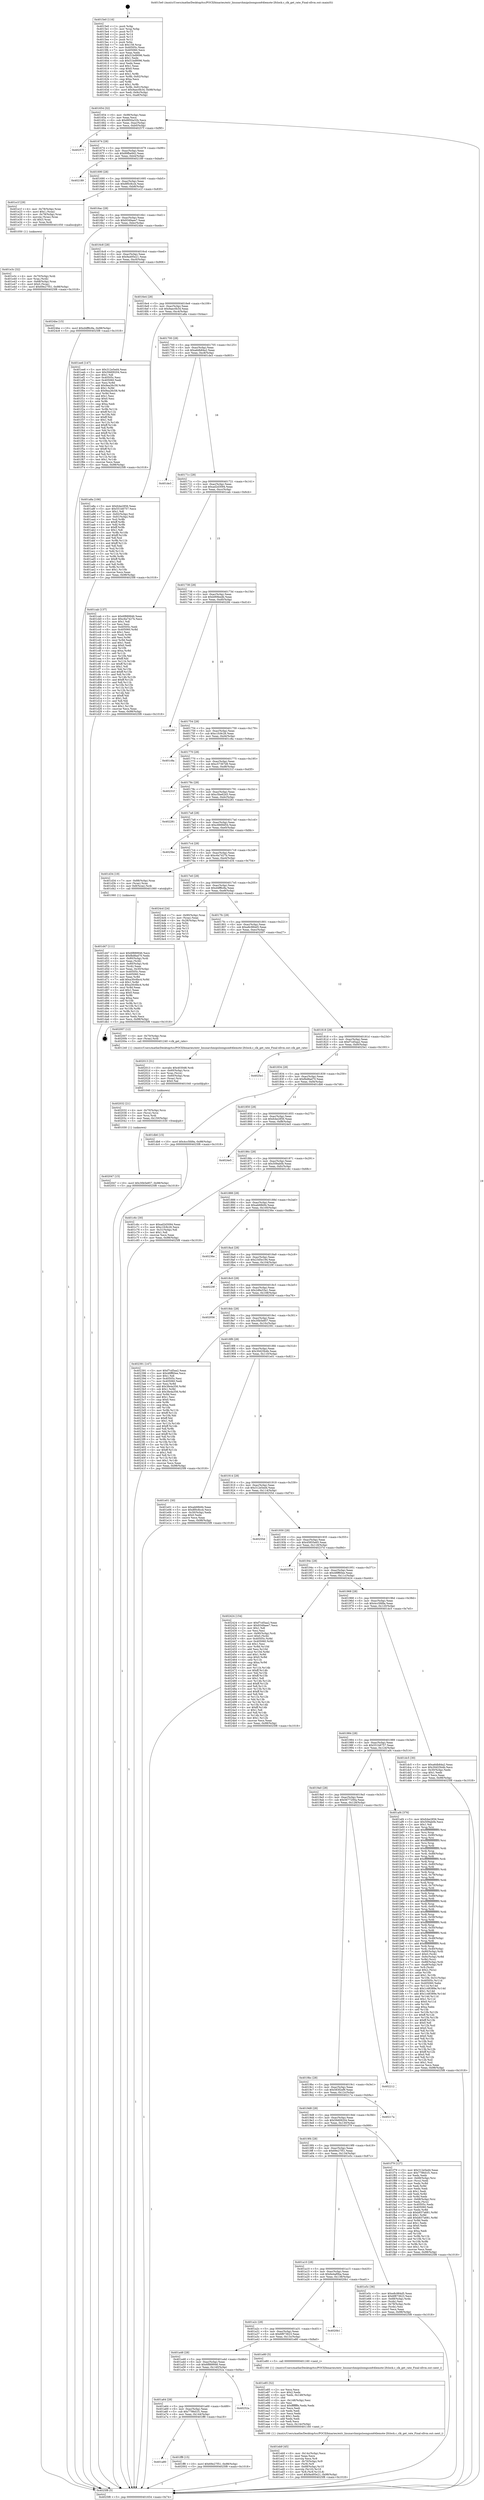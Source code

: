 digraph "0x4015e0" {
  label = "0x4015e0 (/mnt/c/Users/mathe/Desktop/tcc/POCII/binaries/extr_linuxarchmipsloongson64lemote-2fclock.c_clk_get_rate_Final-ollvm.out::main(0))"
  labelloc = "t"
  node[shape=record]

  Entry [label="",width=0.3,height=0.3,shape=circle,fillcolor=black,style=filled]
  "0x401654" [label="{
     0x401654 [32]\l
     | [instrs]\l
     &nbsp;&nbsp;0x401654 \<+6\>: mov -0x98(%rbp),%eax\l
     &nbsp;&nbsp;0x40165a \<+2\>: mov %eax,%ecx\l
     &nbsp;&nbsp;0x40165c \<+6\>: sub $0x8950a32b,%ecx\l
     &nbsp;&nbsp;0x401662 \<+6\>: mov %eax,-0xac(%rbp)\l
     &nbsp;&nbsp;0x401668 \<+6\>: mov %ecx,-0xb0(%rbp)\l
     &nbsp;&nbsp;0x40166e \<+6\>: je 000000000040257f \<main+0xf9f\>\l
  }"]
  "0x40257f" [label="{
     0x40257f\l
  }", style=dashed]
  "0x401674" [label="{
     0x401674 [28]\l
     | [instrs]\l
     &nbsp;&nbsp;0x401674 \<+5\>: jmp 0000000000401679 \<main+0x99\>\l
     &nbsp;&nbsp;0x401679 \<+6\>: mov -0xac(%rbp),%eax\l
     &nbsp;&nbsp;0x40167f \<+5\>: sub $0x89fbe942,%eax\l
     &nbsp;&nbsp;0x401684 \<+6\>: mov %eax,-0xb4(%rbp)\l
     &nbsp;&nbsp;0x40168a \<+6\>: je 0000000000402189 \<main+0xba9\>\l
  }"]
  Exit [label="",width=0.3,height=0.3,shape=circle,fillcolor=black,style=filled,peripheries=2]
  "0x402189" [label="{
     0x402189\l
  }", style=dashed]
  "0x401690" [label="{
     0x401690 [28]\l
     | [instrs]\l
     &nbsp;&nbsp;0x401690 \<+5\>: jmp 0000000000401695 \<main+0xb5\>\l
     &nbsp;&nbsp;0x401695 \<+6\>: mov -0xac(%rbp),%eax\l
     &nbsp;&nbsp;0x40169b \<+5\>: sub $0x8f0c8ccb,%eax\l
     &nbsp;&nbsp;0x4016a0 \<+6\>: mov %eax,-0xb8(%rbp)\l
     &nbsp;&nbsp;0x4016a6 \<+6\>: je 0000000000401e1f \<main+0x83f\>\l
  }"]
  "0x402047" [label="{
     0x402047 [15]\l
     | [instrs]\l
     &nbsp;&nbsp;0x402047 \<+10\>: movl $0x30b5e857,-0x98(%rbp)\l
     &nbsp;&nbsp;0x402051 \<+5\>: jmp 00000000004025f8 \<main+0x1018\>\l
  }"]
  "0x401e1f" [label="{
     0x401e1f [29]\l
     | [instrs]\l
     &nbsp;&nbsp;0x401e1f \<+4\>: mov -0x78(%rbp),%rax\l
     &nbsp;&nbsp;0x401e23 \<+6\>: movl $0x1,(%rax)\l
     &nbsp;&nbsp;0x401e29 \<+4\>: mov -0x78(%rbp),%rax\l
     &nbsp;&nbsp;0x401e2d \<+3\>: movslq (%rax),%rax\l
     &nbsp;&nbsp;0x401e30 \<+4\>: shl $0x3,%rax\l
     &nbsp;&nbsp;0x401e34 \<+3\>: mov %rax,%rdi\l
     &nbsp;&nbsp;0x401e37 \<+5\>: call 0000000000401050 \<malloc@plt\>\l
     | [calls]\l
     &nbsp;&nbsp;0x401050 \{1\} (unknown)\l
  }"]
  "0x4016ac" [label="{
     0x4016ac [28]\l
     | [instrs]\l
     &nbsp;&nbsp;0x4016ac \<+5\>: jmp 00000000004016b1 \<main+0xd1\>\l
     &nbsp;&nbsp;0x4016b1 \<+6\>: mov -0xac(%rbp),%eax\l
     &nbsp;&nbsp;0x4016b7 \<+5\>: sub $0x9349aee7,%eax\l
     &nbsp;&nbsp;0x4016bc \<+6\>: mov %eax,-0xbc(%rbp)\l
     &nbsp;&nbsp;0x4016c2 \<+6\>: je 00000000004024be \<main+0xede\>\l
  }"]
  "0x402032" [label="{
     0x402032 [21]\l
     | [instrs]\l
     &nbsp;&nbsp;0x402032 \<+4\>: mov -0x70(%rbp),%rcx\l
     &nbsp;&nbsp;0x402036 \<+3\>: mov (%rcx),%rcx\l
     &nbsp;&nbsp;0x402039 \<+3\>: mov %rcx,%rdi\l
     &nbsp;&nbsp;0x40203c \<+6\>: mov %eax,-0x150(%rbp)\l
     &nbsp;&nbsp;0x402042 \<+5\>: call 0000000000401030 \<free@plt\>\l
     | [calls]\l
     &nbsp;&nbsp;0x401030 \{1\} (unknown)\l
  }"]
  "0x4024be" [label="{
     0x4024be [15]\l
     | [instrs]\l
     &nbsp;&nbsp;0x4024be \<+10\>: movl $0xd4ff6c8a,-0x98(%rbp)\l
     &nbsp;&nbsp;0x4024c8 \<+5\>: jmp 00000000004025f8 \<main+0x1018\>\l
  }"]
  "0x4016c8" [label="{
     0x4016c8 [28]\l
     | [instrs]\l
     &nbsp;&nbsp;0x4016c8 \<+5\>: jmp 00000000004016cd \<main+0xed\>\l
     &nbsp;&nbsp;0x4016cd \<+6\>: mov -0xac(%rbp),%eax\l
     &nbsp;&nbsp;0x4016d3 \<+5\>: sub $0x9a495e21,%eax\l
     &nbsp;&nbsp;0x4016d8 \<+6\>: mov %eax,-0xc0(%rbp)\l
     &nbsp;&nbsp;0x4016de \<+6\>: je 0000000000401ee6 \<main+0x906\>\l
  }"]
  "0x402013" [label="{
     0x402013 [31]\l
     | [instrs]\l
     &nbsp;&nbsp;0x402013 \<+10\>: movabs $0x4030d6,%rdi\l
     &nbsp;&nbsp;0x40201d \<+4\>: mov -0x60(%rbp),%rcx\l
     &nbsp;&nbsp;0x402021 \<+3\>: mov %rax,(%rcx)\l
     &nbsp;&nbsp;0x402024 \<+4\>: mov -0x60(%rbp),%rax\l
     &nbsp;&nbsp;0x402028 \<+3\>: mov (%rax),%rsi\l
     &nbsp;&nbsp;0x40202b \<+2\>: mov $0x0,%al\l
     &nbsp;&nbsp;0x40202d \<+5\>: call 0000000000401040 \<printf@plt\>\l
     | [calls]\l
     &nbsp;&nbsp;0x401040 \{1\} (unknown)\l
  }"]
  "0x401ee6" [label="{
     0x401ee6 [147]\l
     | [instrs]\l
     &nbsp;&nbsp;0x401ee6 \<+5\>: mov $0x312e5ed4,%eax\l
     &nbsp;&nbsp;0x401eeb \<+5\>: mov $0x59d09204,%ecx\l
     &nbsp;&nbsp;0x401ef0 \<+2\>: mov $0x1,%dl\l
     &nbsp;&nbsp;0x401ef2 \<+7\>: mov 0x40505c,%esi\l
     &nbsp;&nbsp;0x401ef9 \<+7\>: mov 0x405060,%edi\l
     &nbsp;&nbsp;0x401f00 \<+3\>: mov %esi,%r8d\l
     &nbsp;&nbsp;0x401f03 \<+7\>: add $0x9ea26c58,%r8d\l
     &nbsp;&nbsp;0x401f0a \<+4\>: sub $0x1,%r8d\l
     &nbsp;&nbsp;0x401f0e \<+7\>: sub $0x9ea26c58,%r8d\l
     &nbsp;&nbsp;0x401f15 \<+4\>: imul %r8d,%esi\l
     &nbsp;&nbsp;0x401f19 \<+3\>: and $0x1,%esi\l
     &nbsp;&nbsp;0x401f1c \<+3\>: cmp $0x0,%esi\l
     &nbsp;&nbsp;0x401f1f \<+4\>: sete %r9b\l
     &nbsp;&nbsp;0x401f23 \<+3\>: cmp $0xa,%edi\l
     &nbsp;&nbsp;0x401f26 \<+4\>: setl %r10b\l
     &nbsp;&nbsp;0x401f2a \<+3\>: mov %r9b,%r11b\l
     &nbsp;&nbsp;0x401f2d \<+4\>: xor $0xff,%r11b\l
     &nbsp;&nbsp;0x401f31 \<+3\>: mov %r10b,%bl\l
     &nbsp;&nbsp;0x401f34 \<+3\>: xor $0xff,%bl\l
     &nbsp;&nbsp;0x401f37 \<+3\>: xor $0x1,%dl\l
     &nbsp;&nbsp;0x401f3a \<+3\>: mov %r11b,%r14b\l
     &nbsp;&nbsp;0x401f3d \<+4\>: and $0xff,%r14b\l
     &nbsp;&nbsp;0x401f41 \<+3\>: and %dl,%r9b\l
     &nbsp;&nbsp;0x401f44 \<+3\>: mov %bl,%r15b\l
     &nbsp;&nbsp;0x401f47 \<+4\>: and $0xff,%r15b\l
     &nbsp;&nbsp;0x401f4b \<+3\>: and %dl,%r10b\l
     &nbsp;&nbsp;0x401f4e \<+3\>: or %r9b,%r14b\l
     &nbsp;&nbsp;0x401f51 \<+3\>: or %r10b,%r15b\l
     &nbsp;&nbsp;0x401f54 \<+3\>: xor %r15b,%r14b\l
     &nbsp;&nbsp;0x401f57 \<+3\>: or %bl,%r11b\l
     &nbsp;&nbsp;0x401f5a \<+4\>: xor $0xff,%r11b\l
     &nbsp;&nbsp;0x401f5e \<+3\>: or $0x1,%dl\l
     &nbsp;&nbsp;0x401f61 \<+3\>: and %dl,%r11b\l
     &nbsp;&nbsp;0x401f64 \<+3\>: or %r11b,%r14b\l
     &nbsp;&nbsp;0x401f67 \<+4\>: test $0x1,%r14b\l
     &nbsp;&nbsp;0x401f6b \<+3\>: cmovne %ecx,%eax\l
     &nbsp;&nbsp;0x401f6e \<+6\>: mov %eax,-0x98(%rbp)\l
     &nbsp;&nbsp;0x401f74 \<+5\>: jmp 00000000004025f8 \<main+0x1018\>\l
  }"]
  "0x4016e4" [label="{
     0x4016e4 [28]\l
     | [instrs]\l
     &nbsp;&nbsp;0x4016e4 \<+5\>: jmp 00000000004016e9 \<main+0x109\>\l
     &nbsp;&nbsp;0x4016e9 \<+6\>: mov -0xac(%rbp),%eax\l
     &nbsp;&nbsp;0x4016ef \<+5\>: sub $0x9aec0b34,%eax\l
     &nbsp;&nbsp;0x4016f4 \<+6\>: mov %eax,-0xc4(%rbp)\l
     &nbsp;&nbsp;0x4016fa \<+6\>: je 0000000000401a8a \<main+0x4aa\>\l
  }"]
  "0x401a80" [label="{
     0x401a80\l
  }", style=dashed]
  "0x401a8a" [label="{
     0x401a8a [106]\l
     | [instrs]\l
     &nbsp;&nbsp;0x401a8a \<+5\>: mov $0xfcbe2856,%eax\l
     &nbsp;&nbsp;0x401a8f \<+5\>: mov $0x551b6757,%ecx\l
     &nbsp;&nbsp;0x401a94 \<+2\>: mov $0x1,%dl\l
     &nbsp;&nbsp;0x401a96 \<+7\>: mov -0x92(%rbp),%sil\l
     &nbsp;&nbsp;0x401a9d \<+7\>: mov -0x91(%rbp),%dil\l
     &nbsp;&nbsp;0x401aa4 \<+3\>: mov %sil,%r8b\l
     &nbsp;&nbsp;0x401aa7 \<+4\>: xor $0xff,%r8b\l
     &nbsp;&nbsp;0x401aab \<+3\>: mov %dil,%r9b\l
     &nbsp;&nbsp;0x401aae \<+4\>: xor $0xff,%r9b\l
     &nbsp;&nbsp;0x401ab2 \<+3\>: xor $0x1,%dl\l
     &nbsp;&nbsp;0x401ab5 \<+3\>: mov %r8b,%r10b\l
     &nbsp;&nbsp;0x401ab8 \<+4\>: and $0xff,%r10b\l
     &nbsp;&nbsp;0x401abc \<+3\>: and %dl,%sil\l
     &nbsp;&nbsp;0x401abf \<+3\>: mov %r9b,%r11b\l
     &nbsp;&nbsp;0x401ac2 \<+4\>: and $0xff,%r11b\l
     &nbsp;&nbsp;0x401ac6 \<+3\>: and %dl,%dil\l
     &nbsp;&nbsp;0x401ac9 \<+3\>: or %sil,%r10b\l
     &nbsp;&nbsp;0x401acc \<+3\>: or %dil,%r11b\l
     &nbsp;&nbsp;0x401acf \<+3\>: xor %r11b,%r10b\l
     &nbsp;&nbsp;0x401ad2 \<+3\>: or %r9b,%r8b\l
     &nbsp;&nbsp;0x401ad5 \<+4\>: xor $0xff,%r8b\l
     &nbsp;&nbsp;0x401ad9 \<+3\>: or $0x1,%dl\l
     &nbsp;&nbsp;0x401adc \<+3\>: and %dl,%r8b\l
     &nbsp;&nbsp;0x401adf \<+3\>: or %r8b,%r10b\l
     &nbsp;&nbsp;0x401ae2 \<+4\>: test $0x1,%r10b\l
     &nbsp;&nbsp;0x401ae6 \<+3\>: cmovne %ecx,%eax\l
     &nbsp;&nbsp;0x401ae9 \<+6\>: mov %eax,-0x98(%rbp)\l
     &nbsp;&nbsp;0x401aef \<+5\>: jmp 00000000004025f8 \<main+0x1018\>\l
  }"]
  "0x401700" [label="{
     0x401700 [28]\l
     | [instrs]\l
     &nbsp;&nbsp;0x401700 \<+5\>: jmp 0000000000401705 \<main+0x125\>\l
     &nbsp;&nbsp;0x401705 \<+6\>: mov -0xac(%rbp),%eax\l
     &nbsp;&nbsp;0x40170b \<+5\>: sub $0xa6db84a2,%eax\l
     &nbsp;&nbsp;0x401710 \<+6\>: mov %eax,-0xc8(%rbp)\l
     &nbsp;&nbsp;0x401716 \<+6\>: je 0000000000401de3 \<main+0x803\>\l
  }"]
  "0x4025f8" [label="{
     0x4025f8 [5]\l
     | [instrs]\l
     &nbsp;&nbsp;0x4025f8 \<+5\>: jmp 0000000000401654 \<main+0x74\>\l
  }"]
  "0x4015e0" [label="{
     0x4015e0 [116]\l
     | [instrs]\l
     &nbsp;&nbsp;0x4015e0 \<+1\>: push %rbp\l
     &nbsp;&nbsp;0x4015e1 \<+3\>: mov %rsp,%rbp\l
     &nbsp;&nbsp;0x4015e4 \<+2\>: push %r15\l
     &nbsp;&nbsp;0x4015e6 \<+2\>: push %r14\l
     &nbsp;&nbsp;0x4015e8 \<+2\>: push %r13\l
     &nbsp;&nbsp;0x4015ea \<+2\>: push %r12\l
     &nbsp;&nbsp;0x4015ec \<+1\>: push %rbx\l
     &nbsp;&nbsp;0x4015ed \<+7\>: sub $0x158,%rsp\l
     &nbsp;&nbsp;0x4015f4 \<+7\>: mov 0x40505c,%eax\l
     &nbsp;&nbsp;0x4015fb \<+7\>: mov 0x405060,%ecx\l
     &nbsp;&nbsp;0x401602 \<+2\>: mov %eax,%edx\l
     &nbsp;&nbsp;0x401604 \<+6\>: add $0x51bd9096,%edx\l
     &nbsp;&nbsp;0x40160a \<+3\>: sub $0x1,%edx\l
     &nbsp;&nbsp;0x40160d \<+6\>: sub $0x51bd9096,%edx\l
     &nbsp;&nbsp;0x401613 \<+3\>: imul %edx,%eax\l
     &nbsp;&nbsp;0x401616 \<+3\>: and $0x1,%eax\l
     &nbsp;&nbsp;0x401619 \<+3\>: cmp $0x0,%eax\l
     &nbsp;&nbsp;0x40161c \<+4\>: sete %r8b\l
     &nbsp;&nbsp;0x401620 \<+4\>: and $0x1,%r8b\l
     &nbsp;&nbsp;0x401624 \<+7\>: mov %r8b,-0x92(%rbp)\l
     &nbsp;&nbsp;0x40162b \<+3\>: cmp $0xa,%ecx\l
     &nbsp;&nbsp;0x40162e \<+4\>: setl %r8b\l
     &nbsp;&nbsp;0x401632 \<+4\>: and $0x1,%r8b\l
     &nbsp;&nbsp;0x401636 \<+7\>: mov %r8b,-0x91(%rbp)\l
     &nbsp;&nbsp;0x40163d \<+10\>: movl $0x9aec0b34,-0x98(%rbp)\l
     &nbsp;&nbsp;0x401647 \<+6\>: mov %edi,-0x9c(%rbp)\l
     &nbsp;&nbsp;0x40164d \<+7\>: mov %rsi,-0xa8(%rbp)\l
  }"]
  "0x401ff8" [label="{
     0x401ff8 [15]\l
     | [instrs]\l
     &nbsp;&nbsp;0x401ff8 \<+10\>: movl $0x69e27f51,-0x98(%rbp)\l
     &nbsp;&nbsp;0x402002 \<+5\>: jmp 00000000004025f8 \<main+0x1018\>\l
  }"]
  "0x401de3" [label="{
     0x401de3\l
  }", style=dashed]
  "0x40171c" [label="{
     0x40171c [28]\l
     | [instrs]\l
     &nbsp;&nbsp;0x40171c \<+5\>: jmp 0000000000401721 \<main+0x141\>\l
     &nbsp;&nbsp;0x401721 \<+6\>: mov -0xac(%rbp),%eax\l
     &nbsp;&nbsp;0x401727 \<+5\>: sub $0xad2d3094,%eax\l
     &nbsp;&nbsp;0x40172c \<+6\>: mov %eax,-0xcc(%rbp)\l
     &nbsp;&nbsp;0x401732 \<+6\>: je 0000000000401cab \<main+0x6cb\>\l
  }"]
  "0x401a64" [label="{
     0x401a64 [28]\l
     | [instrs]\l
     &nbsp;&nbsp;0x401a64 \<+5\>: jmp 0000000000401a69 \<main+0x489\>\l
     &nbsp;&nbsp;0x401a69 \<+6\>: mov -0xac(%rbp),%eax\l
     &nbsp;&nbsp;0x401a6f \<+5\>: sub $0x7786d1f1,%eax\l
     &nbsp;&nbsp;0x401a74 \<+6\>: mov %eax,-0x144(%rbp)\l
     &nbsp;&nbsp;0x401a7a \<+6\>: je 0000000000401ff8 \<main+0xa18\>\l
  }"]
  "0x401cab" [label="{
     0x401cab [137]\l
     | [instrs]\l
     &nbsp;&nbsp;0x401cab \<+5\>: mov $0x6f889946,%eax\l
     &nbsp;&nbsp;0x401cb0 \<+5\>: mov $0xc6a7427b,%ecx\l
     &nbsp;&nbsp;0x401cb5 \<+2\>: mov $0x1,%dl\l
     &nbsp;&nbsp;0x401cb7 \<+2\>: xor %esi,%esi\l
     &nbsp;&nbsp;0x401cb9 \<+7\>: mov 0x40505c,%edi\l
     &nbsp;&nbsp;0x401cc0 \<+8\>: mov 0x405060,%r8d\l
     &nbsp;&nbsp;0x401cc8 \<+3\>: sub $0x1,%esi\l
     &nbsp;&nbsp;0x401ccb \<+3\>: mov %edi,%r9d\l
     &nbsp;&nbsp;0x401cce \<+3\>: add %esi,%r9d\l
     &nbsp;&nbsp;0x401cd1 \<+4\>: imul %r9d,%edi\l
     &nbsp;&nbsp;0x401cd5 \<+3\>: and $0x1,%edi\l
     &nbsp;&nbsp;0x401cd8 \<+3\>: cmp $0x0,%edi\l
     &nbsp;&nbsp;0x401cdb \<+4\>: sete %r10b\l
     &nbsp;&nbsp;0x401cdf \<+4\>: cmp $0xa,%r8d\l
     &nbsp;&nbsp;0x401ce3 \<+4\>: setl %r11b\l
     &nbsp;&nbsp;0x401ce7 \<+3\>: mov %r10b,%bl\l
     &nbsp;&nbsp;0x401cea \<+3\>: xor $0xff,%bl\l
     &nbsp;&nbsp;0x401ced \<+3\>: mov %r11b,%r14b\l
     &nbsp;&nbsp;0x401cf0 \<+4\>: xor $0xff,%r14b\l
     &nbsp;&nbsp;0x401cf4 \<+3\>: xor $0x1,%dl\l
     &nbsp;&nbsp;0x401cf7 \<+3\>: mov %bl,%r15b\l
     &nbsp;&nbsp;0x401cfa \<+4\>: and $0xff,%r15b\l
     &nbsp;&nbsp;0x401cfe \<+3\>: and %dl,%r10b\l
     &nbsp;&nbsp;0x401d01 \<+3\>: mov %r14b,%r12b\l
     &nbsp;&nbsp;0x401d04 \<+4\>: and $0xff,%r12b\l
     &nbsp;&nbsp;0x401d08 \<+3\>: and %dl,%r11b\l
     &nbsp;&nbsp;0x401d0b \<+3\>: or %r10b,%r15b\l
     &nbsp;&nbsp;0x401d0e \<+3\>: or %r11b,%r12b\l
     &nbsp;&nbsp;0x401d11 \<+3\>: xor %r12b,%r15b\l
     &nbsp;&nbsp;0x401d14 \<+3\>: or %r14b,%bl\l
     &nbsp;&nbsp;0x401d17 \<+3\>: xor $0xff,%bl\l
     &nbsp;&nbsp;0x401d1a \<+3\>: or $0x1,%dl\l
     &nbsp;&nbsp;0x401d1d \<+2\>: and %dl,%bl\l
     &nbsp;&nbsp;0x401d1f \<+3\>: or %bl,%r15b\l
     &nbsp;&nbsp;0x401d22 \<+4\>: test $0x1,%r15b\l
     &nbsp;&nbsp;0x401d26 \<+3\>: cmovne %ecx,%eax\l
     &nbsp;&nbsp;0x401d29 \<+6\>: mov %eax,-0x98(%rbp)\l
     &nbsp;&nbsp;0x401d2f \<+5\>: jmp 00000000004025f8 \<main+0x1018\>\l
  }"]
  "0x401738" [label="{
     0x401738 [28]\l
     | [instrs]\l
     &nbsp;&nbsp;0x401738 \<+5\>: jmp 000000000040173d \<main+0x15d\>\l
     &nbsp;&nbsp;0x40173d \<+6\>: mov -0xac(%rbp),%eax\l
     &nbsp;&nbsp;0x401743 \<+5\>: sub $0xb90feedb,%eax\l
     &nbsp;&nbsp;0x401748 \<+6\>: mov %eax,-0xd0(%rbp)\l
     &nbsp;&nbsp;0x40174e \<+6\>: je 00000000004022fd \<main+0xd1d\>\l
  }"]
  "0x40252a" [label="{
     0x40252a\l
  }", style=dashed]
  "0x4022fd" [label="{
     0x4022fd\l
  }", style=dashed]
  "0x401754" [label="{
     0x401754 [28]\l
     | [instrs]\l
     &nbsp;&nbsp;0x401754 \<+5\>: jmp 0000000000401759 \<main+0x179\>\l
     &nbsp;&nbsp;0x401759 \<+6\>: mov -0xac(%rbp),%eax\l
     &nbsp;&nbsp;0x40175f \<+5\>: sub $0xc1fc9c26,%eax\l
     &nbsp;&nbsp;0x401764 \<+6\>: mov %eax,-0xd4(%rbp)\l
     &nbsp;&nbsp;0x40176a \<+6\>: je 0000000000401c8a \<main+0x6aa\>\l
  }"]
  "0x401eb9" [label="{
     0x401eb9 [45]\l
     | [instrs]\l
     &nbsp;&nbsp;0x401eb9 \<+6\>: mov -0x14c(%rbp),%ecx\l
     &nbsp;&nbsp;0x401ebf \<+3\>: imul %eax,%ecx\l
     &nbsp;&nbsp;0x401ec2 \<+3\>: movslq %ecx,%r8\l
     &nbsp;&nbsp;0x401ec5 \<+4\>: mov -0x70(%rbp),%r9\l
     &nbsp;&nbsp;0x401ec9 \<+3\>: mov (%r9),%r9\l
     &nbsp;&nbsp;0x401ecc \<+4\>: mov -0x68(%rbp),%r10\l
     &nbsp;&nbsp;0x401ed0 \<+3\>: movslq (%r10),%r10\l
     &nbsp;&nbsp;0x401ed3 \<+4\>: mov %r8,(%r9,%r10,8)\l
     &nbsp;&nbsp;0x401ed7 \<+10\>: movl $0x9a495e21,-0x98(%rbp)\l
     &nbsp;&nbsp;0x401ee1 \<+5\>: jmp 00000000004025f8 \<main+0x1018\>\l
  }"]
  "0x401c8a" [label="{
     0x401c8a\l
  }", style=dashed]
  "0x401770" [label="{
     0x401770 [28]\l
     | [instrs]\l
     &nbsp;&nbsp;0x401770 \<+5\>: jmp 0000000000401775 \<main+0x195\>\l
     &nbsp;&nbsp;0x401775 \<+6\>: mov -0xac(%rbp),%eax\l
     &nbsp;&nbsp;0x40177b \<+5\>: sub $0xc57367d9,%eax\l
     &nbsp;&nbsp;0x401780 \<+6\>: mov %eax,-0xd8(%rbp)\l
     &nbsp;&nbsp;0x401786 \<+6\>: je 000000000040231f \<main+0xd3f\>\l
  }"]
  "0x401e85" [label="{
     0x401e85 [52]\l
     | [instrs]\l
     &nbsp;&nbsp;0x401e85 \<+2\>: xor %ecx,%ecx\l
     &nbsp;&nbsp;0x401e87 \<+5\>: mov $0x2,%edx\l
     &nbsp;&nbsp;0x401e8c \<+6\>: mov %edx,-0x148(%rbp)\l
     &nbsp;&nbsp;0x401e92 \<+1\>: cltd\l
     &nbsp;&nbsp;0x401e93 \<+6\>: mov -0x148(%rbp),%esi\l
     &nbsp;&nbsp;0x401e99 \<+2\>: idiv %esi\l
     &nbsp;&nbsp;0x401e9b \<+6\>: imul $0xfffffffe,%edx,%edx\l
     &nbsp;&nbsp;0x401ea1 \<+2\>: mov %ecx,%edi\l
     &nbsp;&nbsp;0x401ea3 \<+2\>: sub %edx,%edi\l
     &nbsp;&nbsp;0x401ea5 \<+2\>: mov %ecx,%edx\l
     &nbsp;&nbsp;0x401ea7 \<+3\>: sub $0x1,%edx\l
     &nbsp;&nbsp;0x401eaa \<+2\>: add %edx,%edi\l
     &nbsp;&nbsp;0x401eac \<+2\>: sub %edi,%ecx\l
     &nbsp;&nbsp;0x401eae \<+6\>: mov %ecx,-0x14c(%rbp)\l
     &nbsp;&nbsp;0x401eb4 \<+5\>: call 0000000000401160 \<next_i\>\l
     | [calls]\l
     &nbsp;&nbsp;0x401160 \{1\} (/mnt/c/Users/mathe/Desktop/tcc/POCII/binaries/extr_linuxarchmipsloongson64lemote-2fclock.c_clk_get_rate_Final-ollvm.out::next_i)\l
  }"]
  "0x40231f" [label="{
     0x40231f\l
  }", style=dashed]
  "0x40178c" [label="{
     0x40178c [28]\l
     | [instrs]\l
     &nbsp;&nbsp;0x40178c \<+5\>: jmp 0000000000401791 \<main+0x1b1\>\l
     &nbsp;&nbsp;0x401791 \<+6\>: mov -0xac(%rbp),%eax\l
     &nbsp;&nbsp;0x401797 \<+5\>: sub $0xc5be62d3,%eax\l
     &nbsp;&nbsp;0x40179c \<+6\>: mov %eax,-0xdc(%rbp)\l
     &nbsp;&nbsp;0x4017a2 \<+6\>: je 0000000000402281 \<main+0xca1\>\l
  }"]
  "0x401a48" [label="{
     0x401a48 [28]\l
     | [instrs]\l
     &nbsp;&nbsp;0x401a48 \<+5\>: jmp 0000000000401a4d \<main+0x46d\>\l
     &nbsp;&nbsp;0x401a4d \<+6\>: mov -0xac(%rbp),%eax\l
     &nbsp;&nbsp;0x401a53 \<+5\>: sub $0x6f889946,%eax\l
     &nbsp;&nbsp;0x401a58 \<+6\>: mov %eax,-0x140(%rbp)\l
     &nbsp;&nbsp;0x401a5e \<+6\>: je 000000000040252a \<main+0xf4a\>\l
  }"]
  "0x402281" [label="{
     0x402281\l
  }", style=dashed]
  "0x4017a8" [label="{
     0x4017a8 [28]\l
     | [instrs]\l
     &nbsp;&nbsp;0x4017a8 \<+5\>: jmp 00000000004017ad \<main+0x1cd\>\l
     &nbsp;&nbsp;0x4017ad \<+6\>: mov -0xac(%rbp),%eax\l
     &nbsp;&nbsp;0x4017b3 \<+5\>: sub $0xc6669d54,%eax\l
     &nbsp;&nbsp;0x4017b8 \<+6\>: mov %eax,-0xe0(%rbp)\l
     &nbsp;&nbsp;0x4017be \<+6\>: je 00000000004025bc \<main+0xfdc\>\l
  }"]
  "0x401e80" [label="{
     0x401e80 [5]\l
     | [instrs]\l
     &nbsp;&nbsp;0x401e80 \<+5\>: call 0000000000401160 \<next_i\>\l
     | [calls]\l
     &nbsp;&nbsp;0x401160 \{1\} (/mnt/c/Users/mathe/Desktop/tcc/POCII/binaries/extr_linuxarchmipsloongson64lemote-2fclock.c_clk_get_rate_Final-ollvm.out::next_i)\l
  }"]
  "0x4025bc" [label="{
     0x4025bc\l
  }", style=dashed]
  "0x4017c4" [label="{
     0x4017c4 [28]\l
     | [instrs]\l
     &nbsp;&nbsp;0x4017c4 \<+5\>: jmp 00000000004017c9 \<main+0x1e9\>\l
     &nbsp;&nbsp;0x4017c9 \<+6\>: mov -0xac(%rbp),%eax\l
     &nbsp;&nbsp;0x4017cf \<+5\>: sub $0xc6a7427b,%eax\l
     &nbsp;&nbsp;0x4017d4 \<+6\>: mov %eax,-0xe4(%rbp)\l
     &nbsp;&nbsp;0x4017da \<+6\>: je 0000000000401d34 \<main+0x754\>\l
  }"]
  "0x401a2c" [label="{
     0x401a2c [28]\l
     | [instrs]\l
     &nbsp;&nbsp;0x401a2c \<+5\>: jmp 0000000000401a31 \<main+0x451\>\l
     &nbsp;&nbsp;0x401a31 \<+6\>: mov -0xac(%rbp),%eax\l
     &nbsp;&nbsp;0x401a37 \<+5\>: sub $0x6f873623,%eax\l
     &nbsp;&nbsp;0x401a3c \<+6\>: mov %eax,-0x13c(%rbp)\l
     &nbsp;&nbsp;0x401a42 \<+6\>: je 0000000000401e80 \<main+0x8a0\>\l
  }"]
  "0x401d34" [label="{
     0x401d34 [19]\l
     | [instrs]\l
     &nbsp;&nbsp;0x401d34 \<+7\>: mov -0x88(%rbp),%rax\l
     &nbsp;&nbsp;0x401d3b \<+3\>: mov (%rax),%rax\l
     &nbsp;&nbsp;0x401d3e \<+4\>: mov 0x8(%rax),%rdi\l
     &nbsp;&nbsp;0x401d42 \<+5\>: call 0000000000401060 \<atoi@plt\>\l
     | [calls]\l
     &nbsp;&nbsp;0x401060 \{1\} (unknown)\l
  }"]
  "0x4017e0" [label="{
     0x4017e0 [28]\l
     | [instrs]\l
     &nbsp;&nbsp;0x4017e0 \<+5\>: jmp 00000000004017e5 \<main+0x205\>\l
     &nbsp;&nbsp;0x4017e5 \<+6\>: mov -0xac(%rbp),%eax\l
     &nbsp;&nbsp;0x4017eb \<+5\>: sub $0xd4ff6c8a,%eax\l
     &nbsp;&nbsp;0x4017f0 \<+6\>: mov %eax,-0xe8(%rbp)\l
     &nbsp;&nbsp;0x4017f6 \<+6\>: je 00000000004024cd \<main+0xeed\>\l
  }"]
  "0x4020b1" [label="{
     0x4020b1\l
  }", style=dashed]
  "0x4024cd" [label="{
     0x4024cd [24]\l
     | [instrs]\l
     &nbsp;&nbsp;0x4024cd \<+7\>: mov -0x90(%rbp),%rax\l
     &nbsp;&nbsp;0x4024d4 \<+2\>: mov (%rax),%eax\l
     &nbsp;&nbsp;0x4024d6 \<+4\>: lea -0x28(%rbp),%rsp\l
     &nbsp;&nbsp;0x4024da \<+1\>: pop %rbx\l
     &nbsp;&nbsp;0x4024db \<+2\>: pop %r12\l
     &nbsp;&nbsp;0x4024dd \<+2\>: pop %r13\l
     &nbsp;&nbsp;0x4024df \<+2\>: pop %r14\l
     &nbsp;&nbsp;0x4024e1 \<+2\>: pop %r15\l
     &nbsp;&nbsp;0x4024e3 \<+1\>: pop %rbp\l
     &nbsp;&nbsp;0x4024e4 \<+1\>: ret\l
  }"]
  "0x4017fc" [label="{
     0x4017fc [28]\l
     | [instrs]\l
     &nbsp;&nbsp;0x4017fc \<+5\>: jmp 0000000000401801 \<main+0x221\>\l
     &nbsp;&nbsp;0x401801 \<+6\>: mov -0xac(%rbp),%eax\l
     &nbsp;&nbsp;0x401807 \<+5\>: sub $0xe8c984d5,%eax\l
     &nbsp;&nbsp;0x40180c \<+6\>: mov %eax,-0xec(%rbp)\l
     &nbsp;&nbsp;0x401812 \<+6\>: je 0000000000402007 \<main+0xa27\>\l
  }"]
  "0x401a10" [label="{
     0x401a10 [28]\l
     | [instrs]\l
     &nbsp;&nbsp;0x401a10 \<+5\>: jmp 0000000000401a15 \<main+0x435\>\l
     &nbsp;&nbsp;0x401a15 \<+6\>: mov -0xac(%rbp),%eax\l
     &nbsp;&nbsp;0x401a1b \<+5\>: sub $0x6e4af0ba,%eax\l
     &nbsp;&nbsp;0x401a20 \<+6\>: mov %eax,-0x138(%rbp)\l
     &nbsp;&nbsp;0x401a26 \<+6\>: je 00000000004020b1 \<main+0xad1\>\l
  }"]
  "0x402007" [label="{
     0x402007 [12]\l
     | [instrs]\l
     &nbsp;&nbsp;0x402007 \<+4\>: mov -0x70(%rbp),%rax\l
     &nbsp;&nbsp;0x40200b \<+3\>: mov (%rax),%rdi\l
     &nbsp;&nbsp;0x40200e \<+5\>: call 0000000000401240 \<clk_get_rate\>\l
     | [calls]\l
     &nbsp;&nbsp;0x401240 \{1\} (/mnt/c/Users/mathe/Desktop/tcc/POCII/binaries/extr_linuxarchmipsloongson64lemote-2fclock.c_clk_get_rate_Final-ollvm.out::clk_get_rate)\l
  }"]
  "0x401818" [label="{
     0x401818 [28]\l
     | [instrs]\l
     &nbsp;&nbsp;0x401818 \<+5\>: jmp 000000000040181d \<main+0x23d\>\l
     &nbsp;&nbsp;0x40181d \<+6\>: mov -0xac(%rbp),%eax\l
     &nbsp;&nbsp;0x401823 \<+5\>: sub $0xf7cd5aa2,%eax\l
     &nbsp;&nbsp;0x401828 \<+6\>: mov %eax,-0xf0(%rbp)\l
     &nbsp;&nbsp;0x40182e \<+6\>: je 00000000004025e1 \<main+0x1001\>\l
  }"]
  "0x401e5c" [label="{
     0x401e5c [36]\l
     | [instrs]\l
     &nbsp;&nbsp;0x401e5c \<+5\>: mov $0xe8c984d5,%eax\l
     &nbsp;&nbsp;0x401e61 \<+5\>: mov $0x6f873623,%ecx\l
     &nbsp;&nbsp;0x401e66 \<+4\>: mov -0x68(%rbp),%rdx\l
     &nbsp;&nbsp;0x401e6a \<+2\>: mov (%rdx),%esi\l
     &nbsp;&nbsp;0x401e6c \<+4\>: mov -0x78(%rbp),%rdx\l
     &nbsp;&nbsp;0x401e70 \<+2\>: cmp (%rdx),%esi\l
     &nbsp;&nbsp;0x401e72 \<+3\>: cmovl %ecx,%eax\l
     &nbsp;&nbsp;0x401e75 \<+6\>: mov %eax,-0x98(%rbp)\l
     &nbsp;&nbsp;0x401e7b \<+5\>: jmp 00000000004025f8 \<main+0x1018\>\l
  }"]
  "0x4025e1" [label="{
     0x4025e1\l
  }", style=dashed]
  "0x401834" [label="{
     0x401834 [28]\l
     | [instrs]\l
     &nbsp;&nbsp;0x401834 \<+5\>: jmp 0000000000401839 \<main+0x259\>\l
     &nbsp;&nbsp;0x401839 \<+6\>: mov -0xac(%rbp),%eax\l
     &nbsp;&nbsp;0x40183f \<+5\>: sub $0xfbd8ad70,%eax\l
     &nbsp;&nbsp;0x401844 \<+6\>: mov %eax,-0xf4(%rbp)\l
     &nbsp;&nbsp;0x40184a \<+6\>: je 0000000000401db6 \<main+0x7d6\>\l
  }"]
  "0x4019f4" [label="{
     0x4019f4 [28]\l
     | [instrs]\l
     &nbsp;&nbsp;0x4019f4 \<+5\>: jmp 00000000004019f9 \<main+0x419\>\l
     &nbsp;&nbsp;0x4019f9 \<+6\>: mov -0xac(%rbp),%eax\l
     &nbsp;&nbsp;0x4019ff \<+5\>: sub $0x69e27f51,%eax\l
     &nbsp;&nbsp;0x401a04 \<+6\>: mov %eax,-0x134(%rbp)\l
     &nbsp;&nbsp;0x401a0a \<+6\>: je 0000000000401e5c \<main+0x87c\>\l
  }"]
  "0x401db6" [label="{
     0x401db6 [15]\l
     | [instrs]\l
     &nbsp;&nbsp;0x401db6 \<+10\>: movl $0x4cc5fd9a,-0x98(%rbp)\l
     &nbsp;&nbsp;0x401dc0 \<+5\>: jmp 00000000004025f8 \<main+0x1018\>\l
  }"]
  "0x401850" [label="{
     0x401850 [28]\l
     | [instrs]\l
     &nbsp;&nbsp;0x401850 \<+5\>: jmp 0000000000401855 \<main+0x275\>\l
     &nbsp;&nbsp;0x401855 \<+6\>: mov -0xac(%rbp),%eax\l
     &nbsp;&nbsp;0x40185b \<+5\>: sub $0xfcbe2856,%eax\l
     &nbsp;&nbsp;0x401860 \<+6\>: mov %eax,-0xf8(%rbp)\l
     &nbsp;&nbsp;0x401866 \<+6\>: je 00000000004024e5 \<main+0xf05\>\l
  }"]
  "0x401f79" [label="{
     0x401f79 [127]\l
     | [instrs]\l
     &nbsp;&nbsp;0x401f79 \<+5\>: mov $0x312e5ed4,%eax\l
     &nbsp;&nbsp;0x401f7e \<+5\>: mov $0x7786d1f1,%ecx\l
     &nbsp;&nbsp;0x401f83 \<+2\>: xor %edx,%edx\l
     &nbsp;&nbsp;0x401f85 \<+4\>: mov -0x68(%rbp),%rsi\l
     &nbsp;&nbsp;0x401f89 \<+2\>: mov (%rsi),%edi\l
     &nbsp;&nbsp;0x401f8b \<+3\>: mov %edx,%r8d\l
     &nbsp;&nbsp;0x401f8e \<+3\>: sub %edi,%r8d\l
     &nbsp;&nbsp;0x401f91 \<+2\>: mov %edx,%edi\l
     &nbsp;&nbsp;0x401f93 \<+3\>: sub $0x1,%edi\l
     &nbsp;&nbsp;0x401f96 \<+3\>: add %edi,%r8d\l
     &nbsp;&nbsp;0x401f99 \<+3\>: sub %r8d,%edx\l
     &nbsp;&nbsp;0x401f9c \<+4\>: mov -0x68(%rbp),%rsi\l
     &nbsp;&nbsp;0x401fa0 \<+2\>: mov %edx,(%rsi)\l
     &nbsp;&nbsp;0x401fa2 \<+7\>: mov 0x40505c,%edx\l
     &nbsp;&nbsp;0x401fa9 \<+7\>: mov 0x405060,%edi\l
     &nbsp;&nbsp;0x401fb0 \<+3\>: mov %edx,%r8d\l
     &nbsp;&nbsp;0x401fb3 \<+7\>: sub $0xb837a681,%r8d\l
     &nbsp;&nbsp;0x401fba \<+4\>: sub $0x1,%r8d\l
     &nbsp;&nbsp;0x401fbe \<+7\>: add $0xb837a681,%r8d\l
     &nbsp;&nbsp;0x401fc5 \<+4\>: imul %r8d,%edx\l
     &nbsp;&nbsp;0x401fc9 \<+3\>: and $0x1,%edx\l
     &nbsp;&nbsp;0x401fcc \<+3\>: cmp $0x0,%edx\l
     &nbsp;&nbsp;0x401fcf \<+4\>: sete %r9b\l
     &nbsp;&nbsp;0x401fd3 \<+3\>: cmp $0xa,%edi\l
     &nbsp;&nbsp;0x401fd6 \<+4\>: setl %r10b\l
     &nbsp;&nbsp;0x401fda \<+3\>: mov %r9b,%r11b\l
     &nbsp;&nbsp;0x401fdd \<+3\>: and %r10b,%r11b\l
     &nbsp;&nbsp;0x401fe0 \<+3\>: xor %r10b,%r9b\l
     &nbsp;&nbsp;0x401fe3 \<+3\>: or %r9b,%r11b\l
     &nbsp;&nbsp;0x401fe6 \<+4\>: test $0x1,%r11b\l
     &nbsp;&nbsp;0x401fea \<+3\>: cmovne %ecx,%eax\l
     &nbsp;&nbsp;0x401fed \<+6\>: mov %eax,-0x98(%rbp)\l
     &nbsp;&nbsp;0x401ff3 \<+5\>: jmp 00000000004025f8 \<main+0x1018\>\l
  }"]
  "0x4024e5" [label="{
     0x4024e5\l
  }", style=dashed]
  "0x40186c" [label="{
     0x40186c [28]\l
     | [instrs]\l
     &nbsp;&nbsp;0x40186c \<+5\>: jmp 0000000000401871 \<main+0x291\>\l
     &nbsp;&nbsp;0x401871 \<+6\>: mov -0xac(%rbp),%eax\l
     &nbsp;&nbsp;0x401877 \<+5\>: sub $0x509ab0b,%eax\l
     &nbsp;&nbsp;0x40187c \<+6\>: mov %eax,-0xfc(%rbp)\l
     &nbsp;&nbsp;0x401882 \<+6\>: je 0000000000401c6c \<main+0x68c\>\l
  }"]
  "0x4019d8" [label="{
     0x4019d8 [28]\l
     | [instrs]\l
     &nbsp;&nbsp;0x4019d8 \<+5\>: jmp 00000000004019dd \<main+0x3fd\>\l
     &nbsp;&nbsp;0x4019dd \<+6\>: mov -0xac(%rbp),%eax\l
     &nbsp;&nbsp;0x4019e3 \<+5\>: sub $0x59d09204,%eax\l
     &nbsp;&nbsp;0x4019e8 \<+6\>: mov %eax,-0x130(%rbp)\l
     &nbsp;&nbsp;0x4019ee \<+6\>: je 0000000000401f79 \<main+0x999\>\l
  }"]
  "0x401c6c" [label="{
     0x401c6c [30]\l
     | [instrs]\l
     &nbsp;&nbsp;0x401c6c \<+5\>: mov $0xad2d3094,%eax\l
     &nbsp;&nbsp;0x401c71 \<+5\>: mov $0xc1fc9c26,%ecx\l
     &nbsp;&nbsp;0x401c76 \<+3\>: mov -0x31(%rbp),%dl\l
     &nbsp;&nbsp;0x401c79 \<+3\>: test $0x1,%dl\l
     &nbsp;&nbsp;0x401c7c \<+3\>: cmovne %ecx,%eax\l
     &nbsp;&nbsp;0x401c7f \<+6\>: mov %eax,-0x98(%rbp)\l
     &nbsp;&nbsp;0x401c85 \<+5\>: jmp 00000000004025f8 \<main+0x1018\>\l
  }"]
  "0x401888" [label="{
     0x401888 [28]\l
     | [instrs]\l
     &nbsp;&nbsp;0x401888 \<+5\>: jmp 000000000040188d \<main+0x2ad\>\l
     &nbsp;&nbsp;0x40188d \<+6\>: mov -0xac(%rbp),%eax\l
     &nbsp;&nbsp;0x401893 \<+5\>: sub $0xab68b94,%eax\l
     &nbsp;&nbsp;0x401898 \<+6\>: mov %eax,-0x100(%rbp)\l
     &nbsp;&nbsp;0x40189e \<+6\>: je 000000000040236e \<main+0xd8e\>\l
  }"]
  "0x40217a" [label="{
     0x40217a\l
  }", style=dashed]
  "0x40236e" [label="{
     0x40236e\l
  }", style=dashed]
  "0x4018a4" [label="{
     0x4018a4 [28]\l
     | [instrs]\l
     &nbsp;&nbsp;0x4018a4 \<+5\>: jmp 00000000004018a9 \<main+0x2c9\>\l
     &nbsp;&nbsp;0x4018a9 \<+6\>: mov -0xac(%rbp),%eax\l
     &nbsp;&nbsp;0x4018af \<+5\>: sub $0x23d5e194,%eax\l
     &nbsp;&nbsp;0x4018b4 \<+6\>: mov %eax,-0x104(%rbp)\l
     &nbsp;&nbsp;0x4018ba \<+6\>: je 000000000040229f \<main+0xcbf\>\l
  }"]
  "0x4019bc" [label="{
     0x4019bc [28]\l
     | [instrs]\l
     &nbsp;&nbsp;0x4019bc \<+5\>: jmp 00000000004019c1 \<main+0x3e1\>\l
     &nbsp;&nbsp;0x4019c1 \<+6\>: mov -0xac(%rbp),%eax\l
     &nbsp;&nbsp;0x4019c7 \<+5\>: sub $0x583f2ef9,%eax\l
     &nbsp;&nbsp;0x4019cc \<+6\>: mov %eax,-0x12c(%rbp)\l
     &nbsp;&nbsp;0x4019d2 \<+6\>: je 000000000040217a \<main+0xb9a\>\l
  }"]
  "0x40229f" [label="{
     0x40229f\l
  }", style=dashed]
  "0x4018c0" [label="{
     0x4018c0 [28]\l
     | [instrs]\l
     &nbsp;&nbsp;0x4018c0 \<+5\>: jmp 00000000004018c5 \<main+0x2e5\>\l
     &nbsp;&nbsp;0x4018c5 \<+6\>: mov -0xac(%rbp),%eax\l
     &nbsp;&nbsp;0x4018cb \<+5\>: sub $0x2d6e33a1,%eax\l
     &nbsp;&nbsp;0x4018d0 \<+6\>: mov %eax,-0x108(%rbp)\l
     &nbsp;&nbsp;0x4018d6 \<+6\>: je 0000000000402056 \<main+0xa76\>\l
  }"]
  "0x402212" [label="{
     0x402212\l
  }", style=dashed]
  "0x402056" [label="{
     0x402056\l
  }", style=dashed]
  "0x4018dc" [label="{
     0x4018dc [28]\l
     | [instrs]\l
     &nbsp;&nbsp;0x4018dc \<+5\>: jmp 00000000004018e1 \<main+0x301\>\l
     &nbsp;&nbsp;0x4018e1 \<+6\>: mov -0xac(%rbp),%eax\l
     &nbsp;&nbsp;0x4018e7 \<+5\>: sub $0x30b5e857,%eax\l
     &nbsp;&nbsp;0x4018ec \<+6\>: mov %eax,-0x10c(%rbp)\l
     &nbsp;&nbsp;0x4018f2 \<+6\>: je 0000000000402391 \<main+0xdb1\>\l
  }"]
  "0x401e3c" [label="{
     0x401e3c [32]\l
     | [instrs]\l
     &nbsp;&nbsp;0x401e3c \<+4\>: mov -0x70(%rbp),%rdi\l
     &nbsp;&nbsp;0x401e40 \<+3\>: mov %rax,(%rdi)\l
     &nbsp;&nbsp;0x401e43 \<+4\>: mov -0x68(%rbp),%rax\l
     &nbsp;&nbsp;0x401e47 \<+6\>: movl $0x0,(%rax)\l
     &nbsp;&nbsp;0x401e4d \<+10\>: movl $0x69e27f51,-0x98(%rbp)\l
     &nbsp;&nbsp;0x401e57 \<+5\>: jmp 00000000004025f8 \<main+0x1018\>\l
  }"]
  "0x402391" [label="{
     0x402391 [147]\l
     | [instrs]\l
     &nbsp;&nbsp;0x402391 \<+5\>: mov $0xf7cd5aa2,%eax\l
     &nbsp;&nbsp;0x402396 \<+5\>: mov $0x48ff60ee,%ecx\l
     &nbsp;&nbsp;0x40239b \<+2\>: mov $0x1,%dl\l
     &nbsp;&nbsp;0x40239d \<+7\>: mov 0x40505c,%esi\l
     &nbsp;&nbsp;0x4023a4 \<+7\>: mov 0x405060,%edi\l
     &nbsp;&nbsp;0x4023ab \<+3\>: mov %esi,%r8d\l
     &nbsp;&nbsp;0x4023ae \<+7\>: add $0x3fe4a356,%r8d\l
     &nbsp;&nbsp;0x4023b5 \<+4\>: sub $0x1,%r8d\l
     &nbsp;&nbsp;0x4023b9 \<+7\>: sub $0x3fe4a356,%r8d\l
     &nbsp;&nbsp;0x4023c0 \<+4\>: imul %r8d,%esi\l
     &nbsp;&nbsp;0x4023c4 \<+3\>: and $0x1,%esi\l
     &nbsp;&nbsp;0x4023c7 \<+3\>: cmp $0x0,%esi\l
     &nbsp;&nbsp;0x4023ca \<+4\>: sete %r9b\l
     &nbsp;&nbsp;0x4023ce \<+3\>: cmp $0xa,%edi\l
     &nbsp;&nbsp;0x4023d1 \<+4\>: setl %r10b\l
     &nbsp;&nbsp;0x4023d5 \<+3\>: mov %r9b,%r11b\l
     &nbsp;&nbsp;0x4023d8 \<+4\>: xor $0xff,%r11b\l
     &nbsp;&nbsp;0x4023dc \<+3\>: mov %r10b,%bl\l
     &nbsp;&nbsp;0x4023df \<+3\>: xor $0xff,%bl\l
     &nbsp;&nbsp;0x4023e2 \<+3\>: xor $0x1,%dl\l
     &nbsp;&nbsp;0x4023e5 \<+3\>: mov %r11b,%r14b\l
     &nbsp;&nbsp;0x4023e8 \<+4\>: and $0xff,%r14b\l
     &nbsp;&nbsp;0x4023ec \<+3\>: and %dl,%r9b\l
     &nbsp;&nbsp;0x4023ef \<+3\>: mov %bl,%r15b\l
     &nbsp;&nbsp;0x4023f2 \<+4\>: and $0xff,%r15b\l
     &nbsp;&nbsp;0x4023f6 \<+3\>: and %dl,%r10b\l
     &nbsp;&nbsp;0x4023f9 \<+3\>: or %r9b,%r14b\l
     &nbsp;&nbsp;0x4023fc \<+3\>: or %r10b,%r15b\l
     &nbsp;&nbsp;0x4023ff \<+3\>: xor %r15b,%r14b\l
     &nbsp;&nbsp;0x402402 \<+3\>: or %bl,%r11b\l
     &nbsp;&nbsp;0x402405 \<+4\>: xor $0xff,%r11b\l
     &nbsp;&nbsp;0x402409 \<+3\>: or $0x1,%dl\l
     &nbsp;&nbsp;0x40240c \<+3\>: and %dl,%r11b\l
     &nbsp;&nbsp;0x40240f \<+3\>: or %r11b,%r14b\l
     &nbsp;&nbsp;0x402412 \<+4\>: test $0x1,%r14b\l
     &nbsp;&nbsp;0x402416 \<+3\>: cmovne %ecx,%eax\l
     &nbsp;&nbsp;0x402419 \<+6\>: mov %eax,-0x98(%rbp)\l
     &nbsp;&nbsp;0x40241f \<+5\>: jmp 00000000004025f8 \<main+0x1018\>\l
  }"]
  "0x4018f8" [label="{
     0x4018f8 [28]\l
     | [instrs]\l
     &nbsp;&nbsp;0x4018f8 \<+5\>: jmp 00000000004018fd \<main+0x31d\>\l
     &nbsp;&nbsp;0x4018fd \<+6\>: mov -0xac(%rbp),%eax\l
     &nbsp;&nbsp;0x401903 \<+5\>: sub $0x30d25b4b,%eax\l
     &nbsp;&nbsp;0x401908 \<+6\>: mov %eax,-0x110(%rbp)\l
     &nbsp;&nbsp;0x40190e \<+6\>: je 0000000000401e01 \<main+0x821\>\l
  }"]
  "0x401d47" [label="{
     0x401d47 [111]\l
     | [instrs]\l
     &nbsp;&nbsp;0x401d47 \<+5\>: mov $0x6f889946,%ecx\l
     &nbsp;&nbsp;0x401d4c \<+5\>: mov $0xfbd8ad70,%edx\l
     &nbsp;&nbsp;0x401d51 \<+4\>: mov -0x80(%rbp),%rdi\l
     &nbsp;&nbsp;0x401d55 \<+2\>: mov %eax,(%rdi)\l
     &nbsp;&nbsp;0x401d57 \<+4\>: mov -0x80(%rbp),%rdi\l
     &nbsp;&nbsp;0x401d5b \<+2\>: mov (%rdi),%eax\l
     &nbsp;&nbsp;0x401d5d \<+3\>: mov %eax,-0x30(%rbp)\l
     &nbsp;&nbsp;0x401d60 \<+7\>: mov 0x40505c,%eax\l
     &nbsp;&nbsp;0x401d67 \<+7\>: mov 0x405060,%esi\l
     &nbsp;&nbsp;0x401d6e \<+3\>: mov %eax,%r8d\l
     &nbsp;&nbsp;0x401d71 \<+7\>: add $0xa30c6bc4,%r8d\l
     &nbsp;&nbsp;0x401d78 \<+4\>: sub $0x1,%r8d\l
     &nbsp;&nbsp;0x401d7c \<+7\>: sub $0xa30c6bc4,%r8d\l
     &nbsp;&nbsp;0x401d83 \<+4\>: imul %r8d,%eax\l
     &nbsp;&nbsp;0x401d87 \<+3\>: and $0x1,%eax\l
     &nbsp;&nbsp;0x401d8a \<+3\>: cmp $0x0,%eax\l
     &nbsp;&nbsp;0x401d8d \<+4\>: sete %r9b\l
     &nbsp;&nbsp;0x401d91 \<+3\>: cmp $0xa,%esi\l
     &nbsp;&nbsp;0x401d94 \<+4\>: setl %r10b\l
     &nbsp;&nbsp;0x401d98 \<+3\>: mov %r9b,%r11b\l
     &nbsp;&nbsp;0x401d9b \<+3\>: and %r10b,%r11b\l
     &nbsp;&nbsp;0x401d9e \<+3\>: xor %r10b,%r9b\l
     &nbsp;&nbsp;0x401da1 \<+3\>: or %r9b,%r11b\l
     &nbsp;&nbsp;0x401da4 \<+4\>: test $0x1,%r11b\l
     &nbsp;&nbsp;0x401da8 \<+3\>: cmovne %edx,%ecx\l
     &nbsp;&nbsp;0x401dab \<+6\>: mov %ecx,-0x98(%rbp)\l
     &nbsp;&nbsp;0x401db1 \<+5\>: jmp 00000000004025f8 \<main+0x1018\>\l
  }"]
  "0x401e01" [label="{
     0x401e01 [30]\l
     | [instrs]\l
     &nbsp;&nbsp;0x401e01 \<+5\>: mov $0xab68b94,%eax\l
     &nbsp;&nbsp;0x401e06 \<+5\>: mov $0x8f0c8ccb,%ecx\l
     &nbsp;&nbsp;0x401e0b \<+3\>: mov -0x30(%rbp),%edx\l
     &nbsp;&nbsp;0x401e0e \<+3\>: cmp $0x0,%edx\l
     &nbsp;&nbsp;0x401e11 \<+3\>: cmove %ecx,%eax\l
     &nbsp;&nbsp;0x401e14 \<+6\>: mov %eax,-0x98(%rbp)\l
     &nbsp;&nbsp;0x401e1a \<+5\>: jmp 00000000004025f8 \<main+0x1018\>\l
  }"]
  "0x401914" [label="{
     0x401914 [28]\l
     | [instrs]\l
     &nbsp;&nbsp;0x401914 \<+5\>: jmp 0000000000401919 \<main+0x339\>\l
     &nbsp;&nbsp;0x401919 \<+6\>: mov -0xac(%rbp),%eax\l
     &nbsp;&nbsp;0x40191f \<+5\>: sub $0x312e5ed4,%eax\l
     &nbsp;&nbsp;0x401924 \<+6\>: mov %eax,-0x114(%rbp)\l
     &nbsp;&nbsp;0x40192a \<+6\>: je 000000000040255d \<main+0xf7d\>\l
  }"]
  "0x4019a0" [label="{
     0x4019a0 [28]\l
     | [instrs]\l
     &nbsp;&nbsp;0x4019a0 \<+5\>: jmp 00000000004019a5 \<main+0x3c5\>\l
     &nbsp;&nbsp;0x4019a5 \<+6\>: mov -0xac(%rbp),%eax\l
     &nbsp;&nbsp;0x4019ab \<+5\>: sub $0x5677200a,%eax\l
     &nbsp;&nbsp;0x4019b0 \<+6\>: mov %eax,-0x128(%rbp)\l
     &nbsp;&nbsp;0x4019b6 \<+6\>: je 0000000000402212 \<main+0xc32\>\l
  }"]
  "0x40255d" [label="{
     0x40255d\l
  }", style=dashed]
  "0x401930" [label="{
     0x401930 [28]\l
     | [instrs]\l
     &nbsp;&nbsp;0x401930 \<+5\>: jmp 0000000000401935 \<main+0x355\>\l
     &nbsp;&nbsp;0x401935 \<+6\>: mov -0xac(%rbp),%eax\l
     &nbsp;&nbsp;0x40193b \<+5\>: sub $0x45855e65,%eax\l
     &nbsp;&nbsp;0x401940 \<+6\>: mov %eax,-0x118(%rbp)\l
     &nbsp;&nbsp;0x401946 \<+6\>: je 000000000040237d \<main+0xd9d\>\l
  }"]
  "0x401af4" [label="{
     0x401af4 [376]\l
     | [instrs]\l
     &nbsp;&nbsp;0x401af4 \<+5\>: mov $0xfcbe2856,%eax\l
     &nbsp;&nbsp;0x401af9 \<+5\>: mov $0x509ab0b,%ecx\l
     &nbsp;&nbsp;0x401afe \<+2\>: mov $0x1,%dl\l
     &nbsp;&nbsp;0x401b00 \<+3\>: mov %rsp,%rsi\l
     &nbsp;&nbsp;0x401b03 \<+4\>: add $0xfffffffffffffff0,%rsi\l
     &nbsp;&nbsp;0x401b07 \<+3\>: mov %rsi,%rsp\l
     &nbsp;&nbsp;0x401b0a \<+7\>: mov %rsi,-0x90(%rbp)\l
     &nbsp;&nbsp;0x401b11 \<+3\>: mov %rsp,%rsi\l
     &nbsp;&nbsp;0x401b14 \<+4\>: add $0xfffffffffffffff0,%rsi\l
     &nbsp;&nbsp;0x401b18 \<+3\>: mov %rsi,%rsp\l
     &nbsp;&nbsp;0x401b1b \<+3\>: mov %rsp,%rdi\l
     &nbsp;&nbsp;0x401b1e \<+4\>: add $0xfffffffffffffff0,%rdi\l
     &nbsp;&nbsp;0x401b22 \<+3\>: mov %rdi,%rsp\l
     &nbsp;&nbsp;0x401b25 \<+7\>: mov %rdi,-0x88(%rbp)\l
     &nbsp;&nbsp;0x401b2c \<+3\>: mov %rsp,%rdi\l
     &nbsp;&nbsp;0x401b2f \<+4\>: add $0xfffffffffffffff0,%rdi\l
     &nbsp;&nbsp;0x401b33 \<+3\>: mov %rdi,%rsp\l
     &nbsp;&nbsp;0x401b36 \<+4\>: mov %rdi,-0x80(%rbp)\l
     &nbsp;&nbsp;0x401b3a \<+3\>: mov %rsp,%rdi\l
     &nbsp;&nbsp;0x401b3d \<+4\>: add $0xfffffffffffffff0,%rdi\l
     &nbsp;&nbsp;0x401b41 \<+3\>: mov %rdi,%rsp\l
     &nbsp;&nbsp;0x401b44 \<+4\>: mov %rdi,-0x78(%rbp)\l
     &nbsp;&nbsp;0x401b48 \<+3\>: mov %rsp,%rdi\l
     &nbsp;&nbsp;0x401b4b \<+4\>: add $0xfffffffffffffff0,%rdi\l
     &nbsp;&nbsp;0x401b4f \<+3\>: mov %rdi,%rsp\l
     &nbsp;&nbsp;0x401b52 \<+4\>: mov %rdi,-0x70(%rbp)\l
     &nbsp;&nbsp;0x401b56 \<+3\>: mov %rsp,%rdi\l
     &nbsp;&nbsp;0x401b59 \<+4\>: add $0xfffffffffffffff0,%rdi\l
     &nbsp;&nbsp;0x401b5d \<+3\>: mov %rdi,%rsp\l
     &nbsp;&nbsp;0x401b60 \<+4\>: mov %rdi,-0x68(%rbp)\l
     &nbsp;&nbsp;0x401b64 \<+3\>: mov %rsp,%rdi\l
     &nbsp;&nbsp;0x401b67 \<+4\>: add $0xfffffffffffffff0,%rdi\l
     &nbsp;&nbsp;0x401b6b \<+3\>: mov %rdi,%rsp\l
     &nbsp;&nbsp;0x401b6e \<+4\>: mov %rdi,-0x60(%rbp)\l
     &nbsp;&nbsp;0x401b72 \<+3\>: mov %rsp,%rdi\l
     &nbsp;&nbsp;0x401b75 \<+4\>: add $0xfffffffffffffff0,%rdi\l
     &nbsp;&nbsp;0x401b79 \<+3\>: mov %rdi,%rsp\l
     &nbsp;&nbsp;0x401b7c \<+4\>: mov %rdi,-0x58(%rbp)\l
     &nbsp;&nbsp;0x401b80 \<+3\>: mov %rsp,%rdi\l
     &nbsp;&nbsp;0x401b83 \<+4\>: add $0xfffffffffffffff0,%rdi\l
     &nbsp;&nbsp;0x401b87 \<+3\>: mov %rdi,%rsp\l
     &nbsp;&nbsp;0x401b8a \<+4\>: mov %rdi,-0x50(%rbp)\l
     &nbsp;&nbsp;0x401b8e \<+3\>: mov %rsp,%rdi\l
     &nbsp;&nbsp;0x401b91 \<+4\>: add $0xfffffffffffffff0,%rdi\l
     &nbsp;&nbsp;0x401b95 \<+3\>: mov %rdi,%rsp\l
     &nbsp;&nbsp;0x401b98 \<+4\>: mov %rdi,-0x48(%rbp)\l
     &nbsp;&nbsp;0x401b9c \<+3\>: mov %rsp,%rdi\l
     &nbsp;&nbsp;0x401b9f \<+4\>: add $0xfffffffffffffff0,%rdi\l
     &nbsp;&nbsp;0x401ba3 \<+3\>: mov %rdi,%rsp\l
     &nbsp;&nbsp;0x401ba6 \<+4\>: mov %rdi,-0x40(%rbp)\l
     &nbsp;&nbsp;0x401baa \<+7\>: mov -0x90(%rbp),%rdi\l
     &nbsp;&nbsp;0x401bb1 \<+6\>: movl $0x0,(%rdi)\l
     &nbsp;&nbsp;0x401bb7 \<+7\>: mov -0x9c(%rbp),%r8d\l
     &nbsp;&nbsp;0x401bbe \<+3\>: mov %r8d,(%rsi)\l
     &nbsp;&nbsp;0x401bc1 \<+7\>: mov -0x88(%rbp),%rdi\l
     &nbsp;&nbsp;0x401bc8 \<+7\>: mov -0xa8(%rbp),%r9\l
     &nbsp;&nbsp;0x401bcf \<+3\>: mov %r9,(%rdi)\l
     &nbsp;&nbsp;0x401bd2 \<+3\>: cmpl $0x2,(%rsi)\l
     &nbsp;&nbsp;0x401bd5 \<+4\>: setne %r10b\l
     &nbsp;&nbsp;0x401bd9 \<+4\>: and $0x1,%r10b\l
     &nbsp;&nbsp;0x401bdd \<+4\>: mov %r10b,-0x31(%rbp)\l
     &nbsp;&nbsp;0x401be1 \<+8\>: mov 0x40505c,%r11d\l
     &nbsp;&nbsp;0x401be9 \<+7\>: mov 0x405060,%ebx\l
     &nbsp;&nbsp;0x401bf0 \<+3\>: mov %r11d,%r14d\l
     &nbsp;&nbsp;0x401bf3 \<+7\>: sub $0x1c48389e,%r14d\l
     &nbsp;&nbsp;0x401bfa \<+4\>: sub $0x1,%r14d\l
     &nbsp;&nbsp;0x401bfe \<+7\>: add $0x1c48389e,%r14d\l
     &nbsp;&nbsp;0x401c05 \<+4\>: imul %r14d,%r11d\l
     &nbsp;&nbsp;0x401c09 \<+4\>: and $0x1,%r11d\l
     &nbsp;&nbsp;0x401c0d \<+4\>: cmp $0x0,%r11d\l
     &nbsp;&nbsp;0x401c11 \<+4\>: sete %r10b\l
     &nbsp;&nbsp;0x401c15 \<+3\>: cmp $0xa,%ebx\l
     &nbsp;&nbsp;0x401c18 \<+4\>: setl %r15b\l
     &nbsp;&nbsp;0x401c1c \<+3\>: mov %r10b,%r12b\l
     &nbsp;&nbsp;0x401c1f \<+4\>: xor $0xff,%r12b\l
     &nbsp;&nbsp;0x401c23 \<+3\>: mov %r15b,%r13b\l
     &nbsp;&nbsp;0x401c26 \<+4\>: xor $0xff,%r13b\l
     &nbsp;&nbsp;0x401c2a \<+3\>: xor $0x0,%dl\l
     &nbsp;&nbsp;0x401c2d \<+3\>: mov %r12b,%sil\l
     &nbsp;&nbsp;0x401c30 \<+4\>: and $0x0,%sil\l
     &nbsp;&nbsp;0x401c34 \<+3\>: and %dl,%r10b\l
     &nbsp;&nbsp;0x401c37 \<+3\>: mov %r13b,%dil\l
     &nbsp;&nbsp;0x401c3a \<+4\>: and $0x0,%dil\l
     &nbsp;&nbsp;0x401c3e \<+3\>: and %dl,%r15b\l
     &nbsp;&nbsp;0x401c41 \<+3\>: or %r10b,%sil\l
     &nbsp;&nbsp;0x401c44 \<+3\>: or %r15b,%dil\l
     &nbsp;&nbsp;0x401c47 \<+3\>: xor %dil,%sil\l
     &nbsp;&nbsp;0x401c4a \<+3\>: or %r13b,%r12b\l
     &nbsp;&nbsp;0x401c4d \<+4\>: xor $0xff,%r12b\l
     &nbsp;&nbsp;0x401c51 \<+3\>: or $0x0,%dl\l
     &nbsp;&nbsp;0x401c54 \<+3\>: and %dl,%r12b\l
     &nbsp;&nbsp;0x401c57 \<+3\>: or %r12b,%sil\l
     &nbsp;&nbsp;0x401c5a \<+4\>: test $0x1,%sil\l
     &nbsp;&nbsp;0x401c5e \<+3\>: cmovne %ecx,%eax\l
     &nbsp;&nbsp;0x401c61 \<+6\>: mov %eax,-0x98(%rbp)\l
     &nbsp;&nbsp;0x401c67 \<+5\>: jmp 00000000004025f8 \<main+0x1018\>\l
  }"]
  "0x40237d" [label="{
     0x40237d\l
  }", style=dashed]
  "0x40194c" [label="{
     0x40194c [28]\l
     | [instrs]\l
     &nbsp;&nbsp;0x40194c \<+5\>: jmp 0000000000401951 \<main+0x371\>\l
     &nbsp;&nbsp;0x401951 \<+6\>: mov -0xac(%rbp),%eax\l
     &nbsp;&nbsp;0x401957 \<+5\>: sub $0x48ff60ee,%eax\l
     &nbsp;&nbsp;0x40195c \<+6\>: mov %eax,-0x11c(%rbp)\l
     &nbsp;&nbsp;0x401962 \<+6\>: je 0000000000402424 \<main+0xe44\>\l
  }"]
  "0x401984" [label="{
     0x401984 [28]\l
     | [instrs]\l
     &nbsp;&nbsp;0x401984 \<+5\>: jmp 0000000000401989 \<main+0x3a9\>\l
     &nbsp;&nbsp;0x401989 \<+6\>: mov -0xac(%rbp),%eax\l
     &nbsp;&nbsp;0x40198f \<+5\>: sub $0x551b6757,%eax\l
     &nbsp;&nbsp;0x401994 \<+6\>: mov %eax,-0x124(%rbp)\l
     &nbsp;&nbsp;0x40199a \<+6\>: je 0000000000401af4 \<main+0x514\>\l
  }"]
  "0x402424" [label="{
     0x402424 [154]\l
     | [instrs]\l
     &nbsp;&nbsp;0x402424 \<+5\>: mov $0xf7cd5aa2,%eax\l
     &nbsp;&nbsp;0x402429 \<+5\>: mov $0x9349aee7,%ecx\l
     &nbsp;&nbsp;0x40242e \<+2\>: mov $0x1,%dl\l
     &nbsp;&nbsp;0x402430 \<+2\>: xor %esi,%esi\l
     &nbsp;&nbsp;0x402432 \<+7\>: mov -0x90(%rbp),%rdi\l
     &nbsp;&nbsp;0x402439 \<+6\>: movl $0x0,(%rdi)\l
     &nbsp;&nbsp;0x40243f \<+8\>: mov 0x40505c,%r8d\l
     &nbsp;&nbsp;0x402447 \<+8\>: mov 0x405060,%r9d\l
     &nbsp;&nbsp;0x40244f \<+3\>: sub $0x1,%esi\l
     &nbsp;&nbsp;0x402452 \<+3\>: mov %r8d,%r10d\l
     &nbsp;&nbsp;0x402455 \<+3\>: add %esi,%r10d\l
     &nbsp;&nbsp;0x402458 \<+4\>: imul %r10d,%r8d\l
     &nbsp;&nbsp;0x40245c \<+4\>: and $0x1,%r8d\l
     &nbsp;&nbsp;0x402460 \<+4\>: cmp $0x0,%r8d\l
     &nbsp;&nbsp;0x402464 \<+4\>: sete %r11b\l
     &nbsp;&nbsp;0x402468 \<+4\>: cmp $0xa,%r9d\l
     &nbsp;&nbsp;0x40246c \<+3\>: setl %bl\l
     &nbsp;&nbsp;0x40246f \<+3\>: mov %r11b,%r14b\l
     &nbsp;&nbsp;0x402472 \<+4\>: xor $0xff,%r14b\l
     &nbsp;&nbsp;0x402476 \<+3\>: mov %bl,%r15b\l
     &nbsp;&nbsp;0x402479 \<+4\>: xor $0xff,%r15b\l
     &nbsp;&nbsp;0x40247d \<+3\>: xor $0x1,%dl\l
     &nbsp;&nbsp;0x402480 \<+3\>: mov %r14b,%r12b\l
     &nbsp;&nbsp;0x402483 \<+4\>: and $0xff,%r12b\l
     &nbsp;&nbsp;0x402487 \<+3\>: and %dl,%r11b\l
     &nbsp;&nbsp;0x40248a \<+3\>: mov %r15b,%r13b\l
     &nbsp;&nbsp;0x40248d \<+4\>: and $0xff,%r13b\l
     &nbsp;&nbsp;0x402491 \<+2\>: and %dl,%bl\l
     &nbsp;&nbsp;0x402493 \<+3\>: or %r11b,%r12b\l
     &nbsp;&nbsp;0x402496 \<+3\>: or %bl,%r13b\l
     &nbsp;&nbsp;0x402499 \<+3\>: xor %r13b,%r12b\l
     &nbsp;&nbsp;0x40249c \<+3\>: or %r15b,%r14b\l
     &nbsp;&nbsp;0x40249f \<+4\>: xor $0xff,%r14b\l
     &nbsp;&nbsp;0x4024a3 \<+3\>: or $0x1,%dl\l
     &nbsp;&nbsp;0x4024a6 \<+3\>: and %dl,%r14b\l
     &nbsp;&nbsp;0x4024a9 \<+3\>: or %r14b,%r12b\l
     &nbsp;&nbsp;0x4024ac \<+4\>: test $0x1,%r12b\l
     &nbsp;&nbsp;0x4024b0 \<+3\>: cmovne %ecx,%eax\l
     &nbsp;&nbsp;0x4024b3 \<+6\>: mov %eax,-0x98(%rbp)\l
     &nbsp;&nbsp;0x4024b9 \<+5\>: jmp 00000000004025f8 \<main+0x1018\>\l
  }"]
  "0x401968" [label="{
     0x401968 [28]\l
     | [instrs]\l
     &nbsp;&nbsp;0x401968 \<+5\>: jmp 000000000040196d \<main+0x38d\>\l
     &nbsp;&nbsp;0x40196d \<+6\>: mov -0xac(%rbp),%eax\l
     &nbsp;&nbsp;0x401973 \<+5\>: sub $0x4cc5fd9a,%eax\l
     &nbsp;&nbsp;0x401978 \<+6\>: mov %eax,-0x120(%rbp)\l
     &nbsp;&nbsp;0x40197e \<+6\>: je 0000000000401dc5 \<main+0x7e5\>\l
  }"]
  "0x401dc5" [label="{
     0x401dc5 [30]\l
     | [instrs]\l
     &nbsp;&nbsp;0x401dc5 \<+5\>: mov $0xa6db84a2,%eax\l
     &nbsp;&nbsp;0x401dca \<+5\>: mov $0x30d25b4b,%ecx\l
     &nbsp;&nbsp;0x401dcf \<+3\>: mov -0x30(%rbp),%edx\l
     &nbsp;&nbsp;0x401dd2 \<+3\>: cmp $0x1,%edx\l
     &nbsp;&nbsp;0x401dd5 \<+3\>: cmovl %ecx,%eax\l
     &nbsp;&nbsp;0x401dd8 \<+6\>: mov %eax,-0x98(%rbp)\l
     &nbsp;&nbsp;0x401dde \<+5\>: jmp 00000000004025f8 \<main+0x1018\>\l
  }"]
  Entry -> "0x4015e0" [label=" 1"]
  "0x401654" -> "0x40257f" [label=" 0"]
  "0x401654" -> "0x401674" [label=" 20"]
  "0x4024cd" -> Exit [label=" 1"]
  "0x401674" -> "0x402189" [label=" 0"]
  "0x401674" -> "0x401690" [label=" 20"]
  "0x4024be" -> "0x4025f8" [label=" 1"]
  "0x401690" -> "0x401e1f" [label=" 1"]
  "0x401690" -> "0x4016ac" [label=" 19"]
  "0x402424" -> "0x4025f8" [label=" 1"]
  "0x4016ac" -> "0x4024be" [label=" 1"]
  "0x4016ac" -> "0x4016c8" [label=" 18"]
  "0x402391" -> "0x4025f8" [label=" 1"]
  "0x4016c8" -> "0x401ee6" [label=" 1"]
  "0x4016c8" -> "0x4016e4" [label=" 17"]
  "0x402047" -> "0x4025f8" [label=" 1"]
  "0x4016e4" -> "0x401a8a" [label=" 1"]
  "0x4016e4" -> "0x401700" [label=" 16"]
  "0x401a8a" -> "0x4025f8" [label=" 1"]
  "0x4015e0" -> "0x401654" [label=" 1"]
  "0x4025f8" -> "0x401654" [label=" 19"]
  "0x402032" -> "0x402047" [label=" 1"]
  "0x401700" -> "0x401de3" [label=" 0"]
  "0x401700" -> "0x40171c" [label=" 16"]
  "0x402013" -> "0x402032" [label=" 1"]
  "0x40171c" -> "0x401cab" [label=" 1"]
  "0x40171c" -> "0x401738" [label=" 15"]
  "0x401ff8" -> "0x4025f8" [label=" 1"]
  "0x401738" -> "0x4022fd" [label=" 0"]
  "0x401738" -> "0x401754" [label=" 15"]
  "0x401a64" -> "0x401a80" [label=" 0"]
  "0x401754" -> "0x401c8a" [label=" 0"]
  "0x401754" -> "0x401770" [label=" 15"]
  "0x402007" -> "0x402013" [label=" 1"]
  "0x401770" -> "0x40231f" [label=" 0"]
  "0x401770" -> "0x40178c" [label=" 15"]
  "0x401a48" -> "0x401a64" [label=" 1"]
  "0x40178c" -> "0x402281" [label=" 0"]
  "0x40178c" -> "0x4017a8" [label=" 15"]
  "0x401a48" -> "0x40252a" [label=" 0"]
  "0x4017a8" -> "0x4025bc" [label=" 0"]
  "0x4017a8" -> "0x4017c4" [label=" 15"]
  "0x401a64" -> "0x401ff8" [label=" 1"]
  "0x4017c4" -> "0x401d34" [label=" 1"]
  "0x4017c4" -> "0x4017e0" [label=" 14"]
  "0x401ee6" -> "0x4025f8" [label=" 1"]
  "0x4017e0" -> "0x4024cd" [label=" 1"]
  "0x4017e0" -> "0x4017fc" [label=" 13"]
  "0x401eb9" -> "0x4025f8" [label=" 1"]
  "0x4017fc" -> "0x402007" [label=" 1"]
  "0x4017fc" -> "0x401818" [label=" 12"]
  "0x401e80" -> "0x401e85" [label=" 1"]
  "0x401818" -> "0x4025e1" [label=" 0"]
  "0x401818" -> "0x401834" [label=" 12"]
  "0x401a2c" -> "0x401a48" [label=" 1"]
  "0x401834" -> "0x401db6" [label=" 1"]
  "0x401834" -> "0x401850" [label=" 11"]
  "0x401f79" -> "0x4025f8" [label=" 1"]
  "0x401850" -> "0x4024e5" [label=" 0"]
  "0x401850" -> "0x40186c" [label=" 11"]
  "0x401a10" -> "0x401a2c" [label=" 2"]
  "0x40186c" -> "0x401c6c" [label=" 1"]
  "0x40186c" -> "0x401888" [label=" 10"]
  "0x401e85" -> "0x401eb9" [label=" 1"]
  "0x401888" -> "0x40236e" [label=" 0"]
  "0x401888" -> "0x4018a4" [label=" 10"]
  "0x401e5c" -> "0x4025f8" [label=" 2"]
  "0x4018a4" -> "0x40229f" [label=" 0"]
  "0x4018a4" -> "0x4018c0" [label=" 10"]
  "0x4019f4" -> "0x401e5c" [label=" 2"]
  "0x4018c0" -> "0x402056" [label=" 0"]
  "0x4018c0" -> "0x4018dc" [label=" 10"]
  "0x401a2c" -> "0x401e80" [label=" 1"]
  "0x4018dc" -> "0x402391" [label=" 1"]
  "0x4018dc" -> "0x4018f8" [label=" 9"]
  "0x4019d8" -> "0x401f79" [label=" 1"]
  "0x4018f8" -> "0x401e01" [label=" 1"]
  "0x4018f8" -> "0x401914" [label=" 8"]
  "0x401a10" -> "0x4020b1" [label=" 0"]
  "0x401914" -> "0x40255d" [label=" 0"]
  "0x401914" -> "0x401930" [label=" 8"]
  "0x4019bc" -> "0x40217a" [label=" 0"]
  "0x401930" -> "0x40237d" [label=" 0"]
  "0x401930" -> "0x40194c" [label=" 8"]
  "0x4019f4" -> "0x401a10" [label=" 2"]
  "0x40194c" -> "0x402424" [label=" 1"]
  "0x40194c" -> "0x401968" [label=" 7"]
  "0x4019a0" -> "0x402212" [label=" 0"]
  "0x401968" -> "0x401dc5" [label=" 1"]
  "0x401968" -> "0x401984" [label=" 6"]
  "0x4019a0" -> "0x4019bc" [label=" 5"]
  "0x401984" -> "0x401af4" [label=" 1"]
  "0x401984" -> "0x4019a0" [label=" 5"]
  "0x4019bc" -> "0x4019d8" [label=" 5"]
  "0x401af4" -> "0x4025f8" [label=" 1"]
  "0x401c6c" -> "0x4025f8" [label=" 1"]
  "0x401cab" -> "0x4025f8" [label=" 1"]
  "0x401d34" -> "0x401d47" [label=" 1"]
  "0x401d47" -> "0x4025f8" [label=" 1"]
  "0x401db6" -> "0x4025f8" [label=" 1"]
  "0x401dc5" -> "0x4025f8" [label=" 1"]
  "0x401e01" -> "0x4025f8" [label=" 1"]
  "0x401e1f" -> "0x401e3c" [label=" 1"]
  "0x401e3c" -> "0x4025f8" [label=" 1"]
  "0x4019d8" -> "0x4019f4" [label=" 4"]
}
